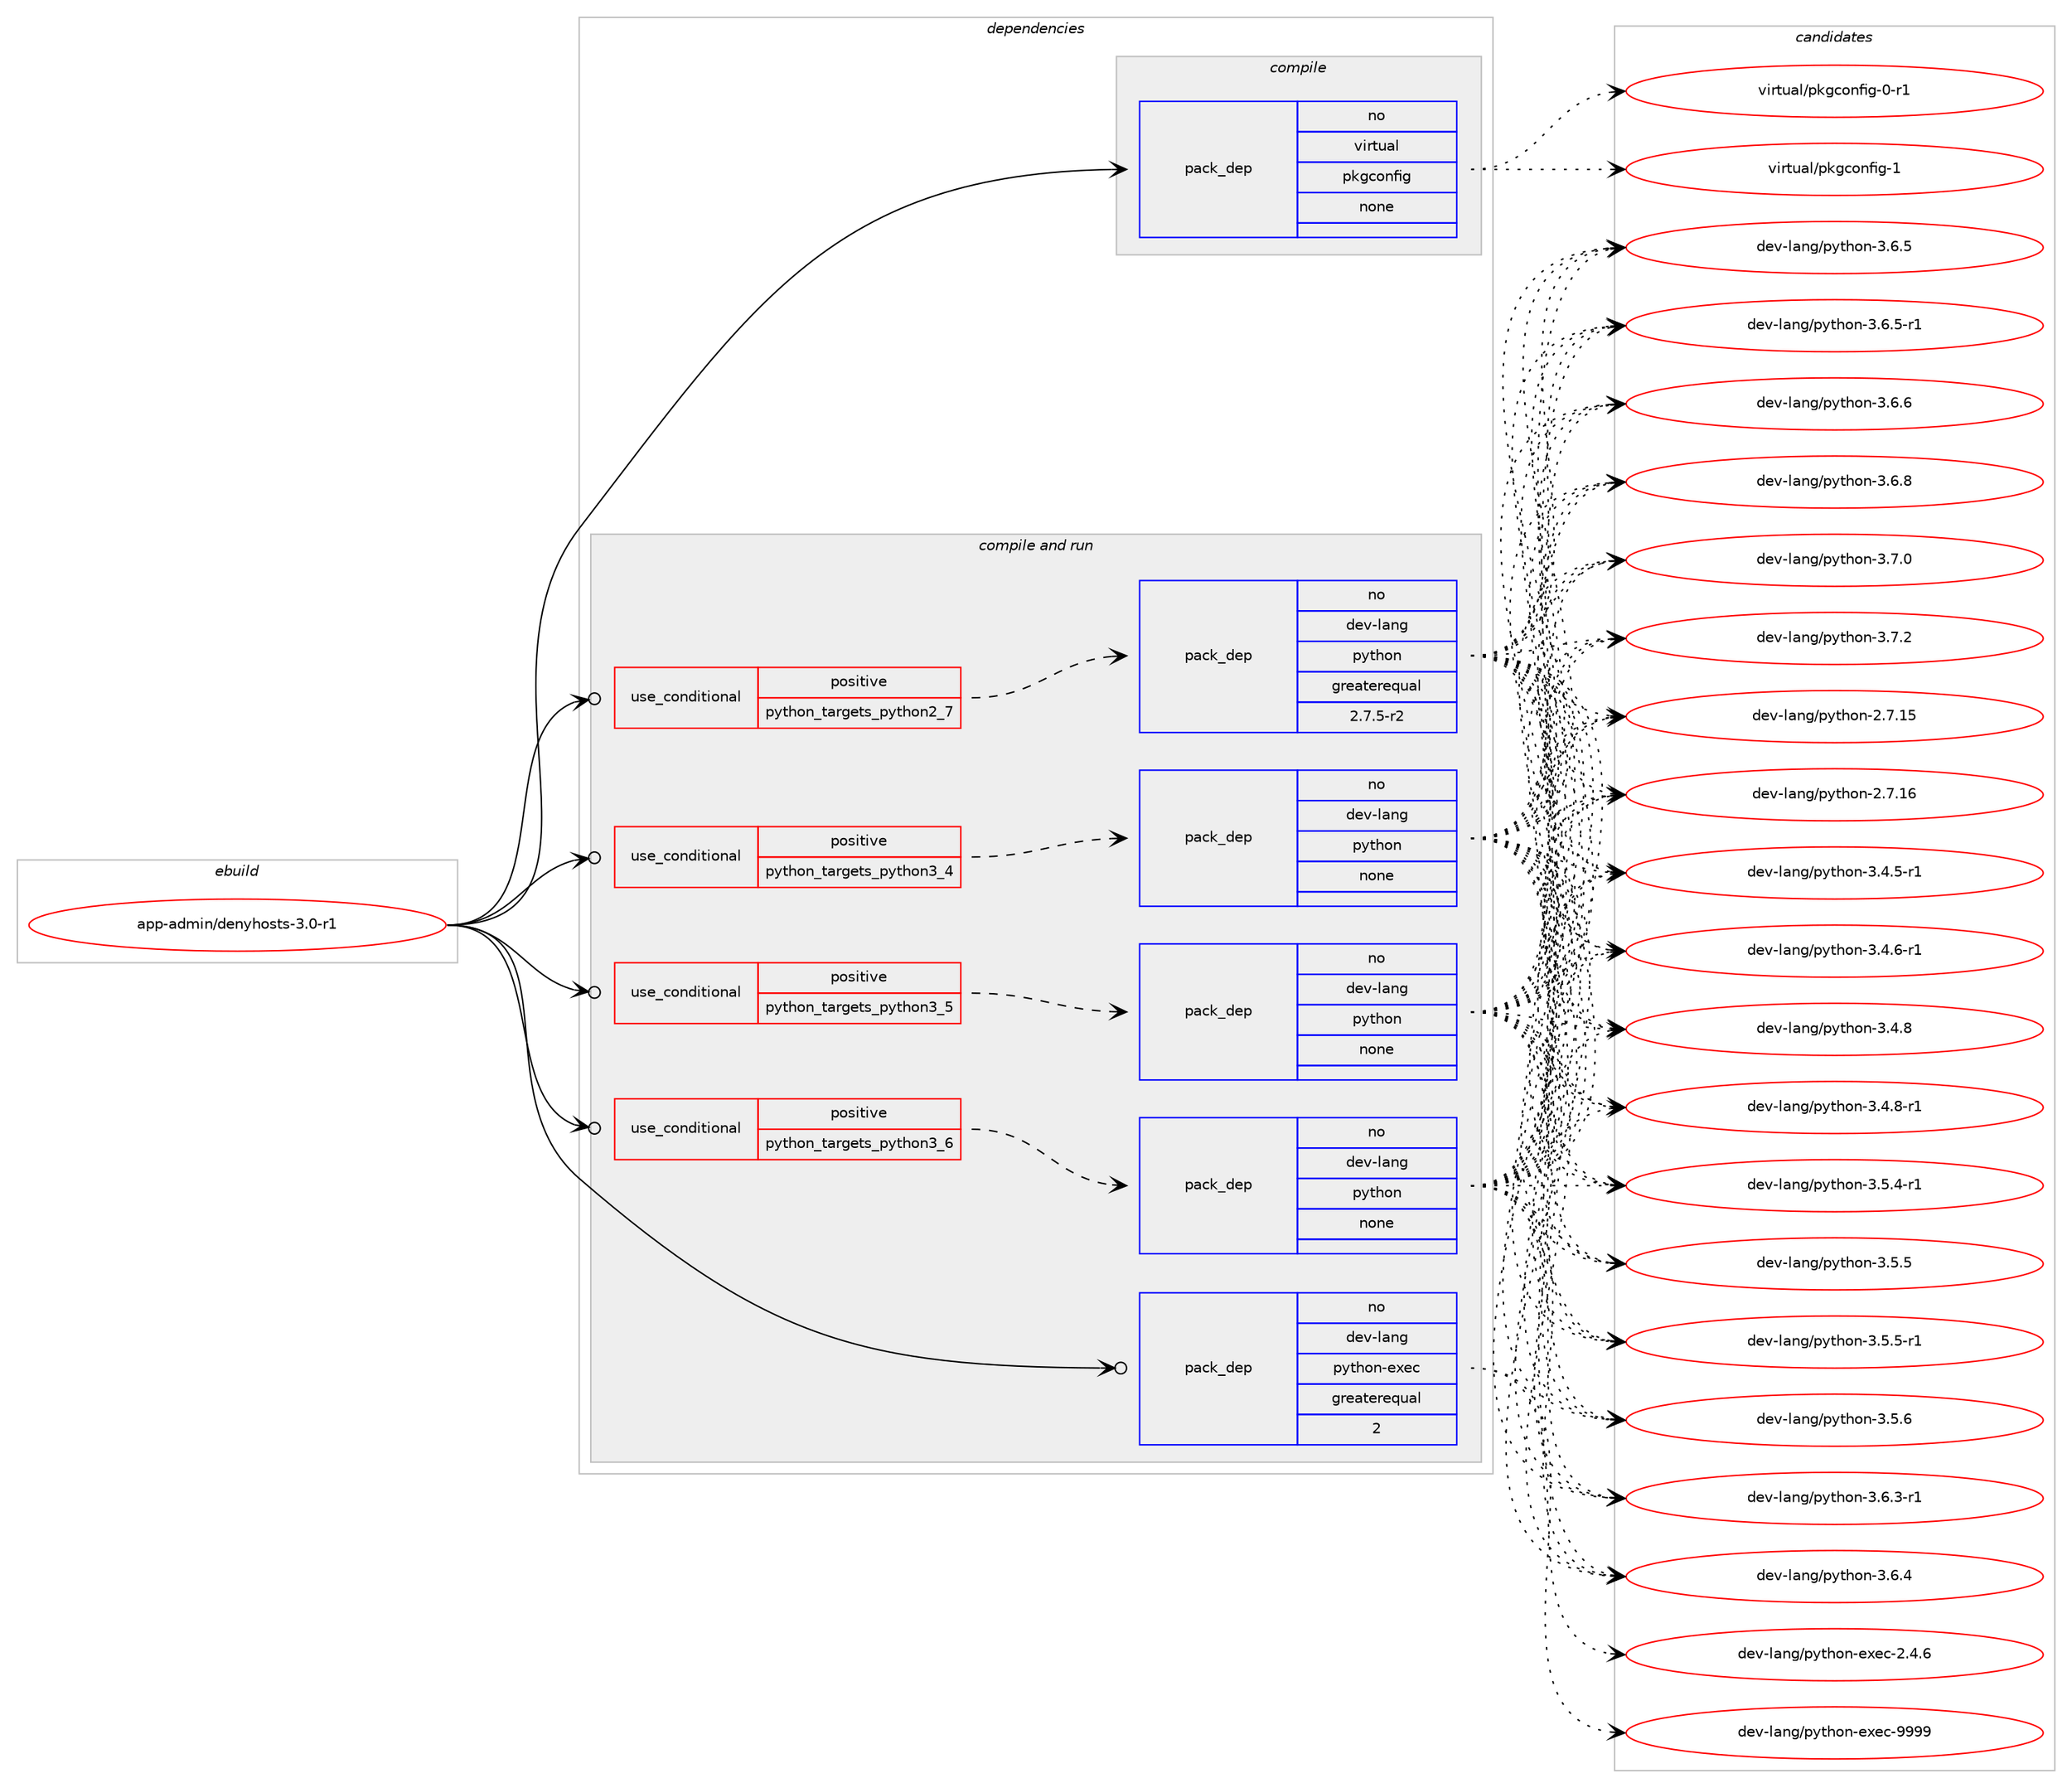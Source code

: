 digraph prolog {

# *************
# Graph options
# *************

newrank=true;
concentrate=true;
compound=true;
graph [rankdir=LR,fontname=Helvetica,fontsize=10,ranksep=1.5];#, ranksep=2.5, nodesep=0.2];
edge  [arrowhead=vee];
node  [fontname=Helvetica,fontsize=10];

# **********
# The ebuild
# **********

subgraph cluster_leftcol {
color=gray;
rank=same;
label=<<i>ebuild</i>>;
id [label="app-admin/denyhosts-3.0-r1", color=red, width=4, href="../app-admin/denyhosts-3.0-r1.svg"];
}

# ****************
# The dependencies
# ****************

subgraph cluster_midcol {
color=gray;
label=<<i>dependencies</i>>;
subgraph cluster_compile {
fillcolor="#eeeeee";
style=filled;
label=<<i>compile</i>>;
subgraph pack900207 {
dependency1264552 [label=<<TABLE BORDER="0" CELLBORDER="1" CELLSPACING="0" CELLPADDING="4" WIDTH="220"><TR><TD ROWSPAN="6" CELLPADDING="30">pack_dep</TD></TR><TR><TD WIDTH="110">no</TD></TR><TR><TD>virtual</TD></TR><TR><TD>pkgconfig</TD></TR><TR><TD>none</TD></TR><TR><TD></TD></TR></TABLE>>, shape=none, color=blue];
}
id:e -> dependency1264552:w [weight=20,style="solid",arrowhead="vee"];
}
subgraph cluster_compileandrun {
fillcolor="#eeeeee";
style=filled;
label=<<i>compile and run</i>>;
subgraph cond344753 {
dependency1264553 [label=<<TABLE BORDER="0" CELLBORDER="1" CELLSPACING="0" CELLPADDING="4"><TR><TD ROWSPAN="3" CELLPADDING="10">use_conditional</TD></TR><TR><TD>positive</TD></TR><TR><TD>python_targets_python2_7</TD></TR></TABLE>>, shape=none, color=red];
subgraph pack900208 {
dependency1264554 [label=<<TABLE BORDER="0" CELLBORDER="1" CELLSPACING="0" CELLPADDING="4" WIDTH="220"><TR><TD ROWSPAN="6" CELLPADDING="30">pack_dep</TD></TR><TR><TD WIDTH="110">no</TD></TR><TR><TD>dev-lang</TD></TR><TR><TD>python</TD></TR><TR><TD>greaterequal</TD></TR><TR><TD>2.7.5-r2</TD></TR></TABLE>>, shape=none, color=blue];
}
dependency1264553:e -> dependency1264554:w [weight=20,style="dashed",arrowhead="vee"];
}
id:e -> dependency1264553:w [weight=20,style="solid",arrowhead="odotvee"];
subgraph cond344754 {
dependency1264555 [label=<<TABLE BORDER="0" CELLBORDER="1" CELLSPACING="0" CELLPADDING="4"><TR><TD ROWSPAN="3" CELLPADDING="10">use_conditional</TD></TR><TR><TD>positive</TD></TR><TR><TD>python_targets_python3_4</TD></TR></TABLE>>, shape=none, color=red];
subgraph pack900209 {
dependency1264556 [label=<<TABLE BORDER="0" CELLBORDER="1" CELLSPACING="0" CELLPADDING="4" WIDTH="220"><TR><TD ROWSPAN="6" CELLPADDING="30">pack_dep</TD></TR><TR><TD WIDTH="110">no</TD></TR><TR><TD>dev-lang</TD></TR><TR><TD>python</TD></TR><TR><TD>none</TD></TR><TR><TD></TD></TR></TABLE>>, shape=none, color=blue];
}
dependency1264555:e -> dependency1264556:w [weight=20,style="dashed",arrowhead="vee"];
}
id:e -> dependency1264555:w [weight=20,style="solid",arrowhead="odotvee"];
subgraph cond344755 {
dependency1264557 [label=<<TABLE BORDER="0" CELLBORDER="1" CELLSPACING="0" CELLPADDING="4"><TR><TD ROWSPAN="3" CELLPADDING="10">use_conditional</TD></TR><TR><TD>positive</TD></TR><TR><TD>python_targets_python3_5</TD></TR></TABLE>>, shape=none, color=red];
subgraph pack900210 {
dependency1264558 [label=<<TABLE BORDER="0" CELLBORDER="1" CELLSPACING="0" CELLPADDING="4" WIDTH="220"><TR><TD ROWSPAN="6" CELLPADDING="30">pack_dep</TD></TR><TR><TD WIDTH="110">no</TD></TR><TR><TD>dev-lang</TD></TR><TR><TD>python</TD></TR><TR><TD>none</TD></TR><TR><TD></TD></TR></TABLE>>, shape=none, color=blue];
}
dependency1264557:e -> dependency1264558:w [weight=20,style="dashed",arrowhead="vee"];
}
id:e -> dependency1264557:w [weight=20,style="solid",arrowhead="odotvee"];
subgraph cond344756 {
dependency1264559 [label=<<TABLE BORDER="0" CELLBORDER="1" CELLSPACING="0" CELLPADDING="4"><TR><TD ROWSPAN="3" CELLPADDING="10">use_conditional</TD></TR><TR><TD>positive</TD></TR><TR><TD>python_targets_python3_6</TD></TR></TABLE>>, shape=none, color=red];
subgraph pack900211 {
dependency1264560 [label=<<TABLE BORDER="0" CELLBORDER="1" CELLSPACING="0" CELLPADDING="4" WIDTH="220"><TR><TD ROWSPAN="6" CELLPADDING="30">pack_dep</TD></TR><TR><TD WIDTH="110">no</TD></TR><TR><TD>dev-lang</TD></TR><TR><TD>python</TD></TR><TR><TD>none</TD></TR><TR><TD></TD></TR></TABLE>>, shape=none, color=blue];
}
dependency1264559:e -> dependency1264560:w [weight=20,style="dashed",arrowhead="vee"];
}
id:e -> dependency1264559:w [weight=20,style="solid",arrowhead="odotvee"];
subgraph pack900212 {
dependency1264561 [label=<<TABLE BORDER="0" CELLBORDER="1" CELLSPACING="0" CELLPADDING="4" WIDTH="220"><TR><TD ROWSPAN="6" CELLPADDING="30">pack_dep</TD></TR><TR><TD WIDTH="110">no</TD></TR><TR><TD>dev-lang</TD></TR><TR><TD>python-exec</TD></TR><TR><TD>greaterequal</TD></TR><TR><TD>2</TD></TR></TABLE>>, shape=none, color=blue];
}
id:e -> dependency1264561:w [weight=20,style="solid",arrowhead="odotvee"];
}
subgraph cluster_run {
fillcolor="#eeeeee";
style=filled;
label=<<i>run</i>>;
}
}

# **************
# The candidates
# **************

subgraph cluster_choices {
rank=same;
color=gray;
label=<<i>candidates</i>>;

subgraph choice900207 {
color=black;
nodesep=1;
choice11810511411611797108471121071039911111010210510345484511449 [label="virtual/pkgconfig-0-r1", color=red, width=4,href="../virtual/pkgconfig-0-r1.svg"];
choice1181051141161179710847112107103991111101021051034549 [label="virtual/pkgconfig-1", color=red, width=4,href="../virtual/pkgconfig-1.svg"];
dependency1264552:e -> choice11810511411611797108471121071039911111010210510345484511449:w [style=dotted,weight="100"];
dependency1264552:e -> choice1181051141161179710847112107103991111101021051034549:w [style=dotted,weight="100"];
}
subgraph choice900208 {
color=black;
nodesep=1;
choice10010111845108971101034711212111610411111045504655464953 [label="dev-lang/python-2.7.15", color=red, width=4,href="../dev-lang/python-2.7.15.svg"];
choice10010111845108971101034711212111610411111045504655464954 [label="dev-lang/python-2.7.16", color=red, width=4,href="../dev-lang/python-2.7.16.svg"];
choice1001011184510897110103471121211161041111104551465246534511449 [label="dev-lang/python-3.4.5-r1", color=red, width=4,href="../dev-lang/python-3.4.5-r1.svg"];
choice1001011184510897110103471121211161041111104551465246544511449 [label="dev-lang/python-3.4.6-r1", color=red, width=4,href="../dev-lang/python-3.4.6-r1.svg"];
choice100101118451089711010347112121116104111110455146524656 [label="dev-lang/python-3.4.8", color=red, width=4,href="../dev-lang/python-3.4.8.svg"];
choice1001011184510897110103471121211161041111104551465246564511449 [label="dev-lang/python-3.4.8-r1", color=red, width=4,href="../dev-lang/python-3.4.8-r1.svg"];
choice1001011184510897110103471121211161041111104551465346524511449 [label="dev-lang/python-3.5.4-r1", color=red, width=4,href="../dev-lang/python-3.5.4-r1.svg"];
choice100101118451089711010347112121116104111110455146534653 [label="dev-lang/python-3.5.5", color=red, width=4,href="../dev-lang/python-3.5.5.svg"];
choice1001011184510897110103471121211161041111104551465346534511449 [label="dev-lang/python-3.5.5-r1", color=red, width=4,href="../dev-lang/python-3.5.5-r1.svg"];
choice100101118451089711010347112121116104111110455146534654 [label="dev-lang/python-3.5.6", color=red, width=4,href="../dev-lang/python-3.5.6.svg"];
choice1001011184510897110103471121211161041111104551465446514511449 [label="dev-lang/python-3.6.3-r1", color=red, width=4,href="../dev-lang/python-3.6.3-r1.svg"];
choice100101118451089711010347112121116104111110455146544652 [label="dev-lang/python-3.6.4", color=red, width=4,href="../dev-lang/python-3.6.4.svg"];
choice100101118451089711010347112121116104111110455146544653 [label="dev-lang/python-3.6.5", color=red, width=4,href="../dev-lang/python-3.6.5.svg"];
choice1001011184510897110103471121211161041111104551465446534511449 [label="dev-lang/python-3.6.5-r1", color=red, width=4,href="../dev-lang/python-3.6.5-r1.svg"];
choice100101118451089711010347112121116104111110455146544654 [label="dev-lang/python-3.6.6", color=red, width=4,href="../dev-lang/python-3.6.6.svg"];
choice100101118451089711010347112121116104111110455146544656 [label="dev-lang/python-3.6.8", color=red, width=4,href="../dev-lang/python-3.6.8.svg"];
choice100101118451089711010347112121116104111110455146554648 [label="dev-lang/python-3.7.0", color=red, width=4,href="../dev-lang/python-3.7.0.svg"];
choice100101118451089711010347112121116104111110455146554650 [label="dev-lang/python-3.7.2", color=red, width=4,href="../dev-lang/python-3.7.2.svg"];
dependency1264554:e -> choice10010111845108971101034711212111610411111045504655464953:w [style=dotted,weight="100"];
dependency1264554:e -> choice10010111845108971101034711212111610411111045504655464954:w [style=dotted,weight="100"];
dependency1264554:e -> choice1001011184510897110103471121211161041111104551465246534511449:w [style=dotted,weight="100"];
dependency1264554:e -> choice1001011184510897110103471121211161041111104551465246544511449:w [style=dotted,weight="100"];
dependency1264554:e -> choice100101118451089711010347112121116104111110455146524656:w [style=dotted,weight="100"];
dependency1264554:e -> choice1001011184510897110103471121211161041111104551465246564511449:w [style=dotted,weight="100"];
dependency1264554:e -> choice1001011184510897110103471121211161041111104551465346524511449:w [style=dotted,weight="100"];
dependency1264554:e -> choice100101118451089711010347112121116104111110455146534653:w [style=dotted,weight="100"];
dependency1264554:e -> choice1001011184510897110103471121211161041111104551465346534511449:w [style=dotted,weight="100"];
dependency1264554:e -> choice100101118451089711010347112121116104111110455146534654:w [style=dotted,weight="100"];
dependency1264554:e -> choice1001011184510897110103471121211161041111104551465446514511449:w [style=dotted,weight="100"];
dependency1264554:e -> choice100101118451089711010347112121116104111110455146544652:w [style=dotted,weight="100"];
dependency1264554:e -> choice100101118451089711010347112121116104111110455146544653:w [style=dotted,weight="100"];
dependency1264554:e -> choice1001011184510897110103471121211161041111104551465446534511449:w [style=dotted,weight="100"];
dependency1264554:e -> choice100101118451089711010347112121116104111110455146544654:w [style=dotted,weight="100"];
dependency1264554:e -> choice100101118451089711010347112121116104111110455146544656:w [style=dotted,weight="100"];
dependency1264554:e -> choice100101118451089711010347112121116104111110455146554648:w [style=dotted,weight="100"];
dependency1264554:e -> choice100101118451089711010347112121116104111110455146554650:w [style=dotted,weight="100"];
}
subgraph choice900209 {
color=black;
nodesep=1;
choice10010111845108971101034711212111610411111045504655464953 [label="dev-lang/python-2.7.15", color=red, width=4,href="../dev-lang/python-2.7.15.svg"];
choice10010111845108971101034711212111610411111045504655464954 [label="dev-lang/python-2.7.16", color=red, width=4,href="../dev-lang/python-2.7.16.svg"];
choice1001011184510897110103471121211161041111104551465246534511449 [label="dev-lang/python-3.4.5-r1", color=red, width=4,href="../dev-lang/python-3.4.5-r1.svg"];
choice1001011184510897110103471121211161041111104551465246544511449 [label="dev-lang/python-3.4.6-r1", color=red, width=4,href="../dev-lang/python-3.4.6-r1.svg"];
choice100101118451089711010347112121116104111110455146524656 [label="dev-lang/python-3.4.8", color=red, width=4,href="../dev-lang/python-3.4.8.svg"];
choice1001011184510897110103471121211161041111104551465246564511449 [label="dev-lang/python-3.4.8-r1", color=red, width=4,href="../dev-lang/python-3.4.8-r1.svg"];
choice1001011184510897110103471121211161041111104551465346524511449 [label="dev-lang/python-3.5.4-r1", color=red, width=4,href="../dev-lang/python-3.5.4-r1.svg"];
choice100101118451089711010347112121116104111110455146534653 [label="dev-lang/python-3.5.5", color=red, width=4,href="../dev-lang/python-3.5.5.svg"];
choice1001011184510897110103471121211161041111104551465346534511449 [label="dev-lang/python-3.5.5-r1", color=red, width=4,href="../dev-lang/python-3.5.5-r1.svg"];
choice100101118451089711010347112121116104111110455146534654 [label="dev-lang/python-3.5.6", color=red, width=4,href="../dev-lang/python-3.5.6.svg"];
choice1001011184510897110103471121211161041111104551465446514511449 [label="dev-lang/python-3.6.3-r1", color=red, width=4,href="../dev-lang/python-3.6.3-r1.svg"];
choice100101118451089711010347112121116104111110455146544652 [label="dev-lang/python-3.6.4", color=red, width=4,href="../dev-lang/python-3.6.4.svg"];
choice100101118451089711010347112121116104111110455146544653 [label="dev-lang/python-3.6.5", color=red, width=4,href="../dev-lang/python-3.6.5.svg"];
choice1001011184510897110103471121211161041111104551465446534511449 [label="dev-lang/python-3.6.5-r1", color=red, width=4,href="../dev-lang/python-3.6.5-r1.svg"];
choice100101118451089711010347112121116104111110455146544654 [label="dev-lang/python-3.6.6", color=red, width=4,href="../dev-lang/python-3.6.6.svg"];
choice100101118451089711010347112121116104111110455146544656 [label="dev-lang/python-3.6.8", color=red, width=4,href="../dev-lang/python-3.6.8.svg"];
choice100101118451089711010347112121116104111110455146554648 [label="dev-lang/python-3.7.0", color=red, width=4,href="../dev-lang/python-3.7.0.svg"];
choice100101118451089711010347112121116104111110455146554650 [label="dev-lang/python-3.7.2", color=red, width=4,href="../dev-lang/python-3.7.2.svg"];
dependency1264556:e -> choice10010111845108971101034711212111610411111045504655464953:w [style=dotted,weight="100"];
dependency1264556:e -> choice10010111845108971101034711212111610411111045504655464954:w [style=dotted,weight="100"];
dependency1264556:e -> choice1001011184510897110103471121211161041111104551465246534511449:w [style=dotted,weight="100"];
dependency1264556:e -> choice1001011184510897110103471121211161041111104551465246544511449:w [style=dotted,weight="100"];
dependency1264556:e -> choice100101118451089711010347112121116104111110455146524656:w [style=dotted,weight="100"];
dependency1264556:e -> choice1001011184510897110103471121211161041111104551465246564511449:w [style=dotted,weight="100"];
dependency1264556:e -> choice1001011184510897110103471121211161041111104551465346524511449:w [style=dotted,weight="100"];
dependency1264556:e -> choice100101118451089711010347112121116104111110455146534653:w [style=dotted,weight="100"];
dependency1264556:e -> choice1001011184510897110103471121211161041111104551465346534511449:w [style=dotted,weight="100"];
dependency1264556:e -> choice100101118451089711010347112121116104111110455146534654:w [style=dotted,weight="100"];
dependency1264556:e -> choice1001011184510897110103471121211161041111104551465446514511449:w [style=dotted,weight="100"];
dependency1264556:e -> choice100101118451089711010347112121116104111110455146544652:w [style=dotted,weight="100"];
dependency1264556:e -> choice100101118451089711010347112121116104111110455146544653:w [style=dotted,weight="100"];
dependency1264556:e -> choice1001011184510897110103471121211161041111104551465446534511449:w [style=dotted,weight="100"];
dependency1264556:e -> choice100101118451089711010347112121116104111110455146544654:w [style=dotted,weight="100"];
dependency1264556:e -> choice100101118451089711010347112121116104111110455146544656:w [style=dotted,weight="100"];
dependency1264556:e -> choice100101118451089711010347112121116104111110455146554648:w [style=dotted,weight="100"];
dependency1264556:e -> choice100101118451089711010347112121116104111110455146554650:w [style=dotted,weight="100"];
}
subgraph choice900210 {
color=black;
nodesep=1;
choice10010111845108971101034711212111610411111045504655464953 [label="dev-lang/python-2.7.15", color=red, width=4,href="../dev-lang/python-2.7.15.svg"];
choice10010111845108971101034711212111610411111045504655464954 [label="dev-lang/python-2.7.16", color=red, width=4,href="../dev-lang/python-2.7.16.svg"];
choice1001011184510897110103471121211161041111104551465246534511449 [label="dev-lang/python-3.4.5-r1", color=red, width=4,href="../dev-lang/python-3.4.5-r1.svg"];
choice1001011184510897110103471121211161041111104551465246544511449 [label="dev-lang/python-3.4.6-r1", color=red, width=4,href="../dev-lang/python-3.4.6-r1.svg"];
choice100101118451089711010347112121116104111110455146524656 [label="dev-lang/python-3.4.8", color=red, width=4,href="../dev-lang/python-3.4.8.svg"];
choice1001011184510897110103471121211161041111104551465246564511449 [label="dev-lang/python-3.4.8-r1", color=red, width=4,href="../dev-lang/python-3.4.8-r1.svg"];
choice1001011184510897110103471121211161041111104551465346524511449 [label="dev-lang/python-3.5.4-r1", color=red, width=4,href="../dev-lang/python-3.5.4-r1.svg"];
choice100101118451089711010347112121116104111110455146534653 [label="dev-lang/python-3.5.5", color=red, width=4,href="../dev-lang/python-3.5.5.svg"];
choice1001011184510897110103471121211161041111104551465346534511449 [label="dev-lang/python-3.5.5-r1", color=red, width=4,href="../dev-lang/python-3.5.5-r1.svg"];
choice100101118451089711010347112121116104111110455146534654 [label="dev-lang/python-3.5.6", color=red, width=4,href="../dev-lang/python-3.5.6.svg"];
choice1001011184510897110103471121211161041111104551465446514511449 [label="dev-lang/python-3.6.3-r1", color=red, width=4,href="../dev-lang/python-3.6.3-r1.svg"];
choice100101118451089711010347112121116104111110455146544652 [label="dev-lang/python-3.6.4", color=red, width=4,href="../dev-lang/python-3.6.4.svg"];
choice100101118451089711010347112121116104111110455146544653 [label="dev-lang/python-3.6.5", color=red, width=4,href="../dev-lang/python-3.6.5.svg"];
choice1001011184510897110103471121211161041111104551465446534511449 [label="dev-lang/python-3.6.5-r1", color=red, width=4,href="../dev-lang/python-3.6.5-r1.svg"];
choice100101118451089711010347112121116104111110455146544654 [label="dev-lang/python-3.6.6", color=red, width=4,href="../dev-lang/python-3.6.6.svg"];
choice100101118451089711010347112121116104111110455146544656 [label="dev-lang/python-3.6.8", color=red, width=4,href="../dev-lang/python-3.6.8.svg"];
choice100101118451089711010347112121116104111110455146554648 [label="dev-lang/python-3.7.0", color=red, width=4,href="../dev-lang/python-3.7.0.svg"];
choice100101118451089711010347112121116104111110455146554650 [label="dev-lang/python-3.7.2", color=red, width=4,href="../dev-lang/python-3.7.2.svg"];
dependency1264558:e -> choice10010111845108971101034711212111610411111045504655464953:w [style=dotted,weight="100"];
dependency1264558:e -> choice10010111845108971101034711212111610411111045504655464954:w [style=dotted,weight="100"];
dependency1264558:e -> choice1001011184510897110103471121211161041111104551465246534511449:w [style=dotted,weight="100"];
dependency1264558:e -> choice1001011184510897110103471121211161041111104551465246544511449:w [style=dotted,weight="100"];
dependency1264558:e -> choice100101118451089711010347112121116104111110455146524656:w [style=dotted,weight="100"];
dependency1264558:e -> choice1001011184510897110103471121211161041111104551465246564511449:w [style=dotted,weight="100"];
dependency1264558:e -> choice1001011184510897110103471121211161041111104551465346524511449:w [style=dotted,weight="100"];
dependency1264558:e -> choice100101118451089711010347112121116104111110455146534653:w [style=dotted,weight="100"];
dependency1264558:e -> choice1001011184510897110103471121211161041111104551465346534511449:w [style=dotted,weight="100"];
dependency1264558:e -> choice100101118451089711010347112121116104111110455146534654:w [style=dotted,weight="100"];
dependency1264558:e -> choice1001011184510897110103471121211161041111104551465446514511449:w [style=dotted,weight="100"];
dependency1264558:e -> choice100101118451089711010347112121116104111110455146544652:w [style=dotted,weight="100"];
dependency1264558:e -> choice100101118451089711010347112121116104111110455146544653:w [style=dotted,weight="100"];
dependency1264558:e -> choice1001011184510897110103471121211161041111104551465446534511449:w [style=dotted,weight="100"];
dependency1264558:e -> choice100101118451089711010347112121116104111110455146544654:w [style=dotted,weight="100"];
dependency1264558:e -> choice100101118451089711010347112121116104111110455146544656:w [style=dotted,weight="100"];
dependency1264558:e -> choice100101118451089711010347112121116104111110455146554648:w [style=dotted,weight="100"];
dependency1264558:e -> choice100101118451089711010347112121116104111110455146554650:w [style=dotted,weight="100"];
}
subgraph choice900211 {
color=black;
nodesep=1;
choice10010111845108971101034711212111610411111045504655464953 [label="dev-lang/python-2.7.15", color=red, width=4,href="../dev-lang/python-2.7.15.svg"];
choice10010111845108971101034711212111610411111045504655464954 [label="dev-lang/python-2.7.16", color=red, width=4,href="../dev-lang/python-2.7.16.svg"];
choice1001011184510897110103471121211161041111104551465246534511449 [label="dev-lang/python-3.4.5-r1", color=red, width=4,href="../dev-lang/python-3.4.5-r1.svg"];
choice1001011184510897110103471121211161041111104551465246544511449 [label="dev-lang/python-3.4.6-r1", color=red, width=4,href="../dev-lang/python-3.4.6-r1.svg"];
choice100101118451089711010347112121116104111110455146524656 [label="dev-lang/python-3.4.8", color=red, width=4,href="../dev-lang/python-3.4.8.svg"];
choice1001011184510897110103471121211161041111104551465246564511449 [label="dev-lang/python-3.4.8-r1", color=red, width=4,href="../dev-lang/python-3.4.8-r1.svg"];
choice1001011184510897110103471121211161041111104551465346524511449 [label="dev-lang/python-3.5.4-r1", color=red, width=4,href="../dev-lang/python-3.5.4-r1.svg"];
choice100101118451089711010347112121116104111110455146534653 [label="dev-lang/python-3.5.5", color=red, width=4,href="../dev-lang/python-3.5.5.svg"];
choice1001011184510897110103471121211161041111104551465346534511449 [label="dev-lang/python-3.5.5-r1", color=red, width=4,href="../dev-lang/python-3.5.5-r1.svg"];
choice100101118451089711010347112121116104111110455146534654 [label="dev-lang/python-3.5.6", color=red, width=4,href="../dev-lang/python-3.5.6.svg"];
choice1001011184510897110103471121211161041111104551465446514511449 [label="dev-lang/python-3.6.3-r1", color=red, width=4,href="../dev-lang/python-3.6.3-r1.svg"];
choice100101118451089711010347112121116104111110455146544652 [label="dev-lang/python-3.6.4", color=red, width=4,href="../dev-lang/python-3.6.4.svg"];
choice100101118451089711010347112121116104111110455146544653 [label="dev-lang/python-3.6.5", color=red, width=4,href="../dev-lang/python-3.6.5.svg"];
choice1001011184510897110103471121211161041111104551465446534511449 [label="dev-lang/python-3.6.5-r1", color=red, width=4,href="../dev-lang/python-3.6.5-r1.svg"];
choice100101118451089711010347112121116104111110455146544654 [label="dev-lang/python-3.6.6", color=red, width=4,href="../dev-lang/python-3.6.6.svg"];
choice100101118451089711010347112121116104111110455146544656 [label="dev-lang/python-3.6.8", color=red, width=4,href="../dev-lang/python-3.6.8.svg"];
choice100101118451089711010347112121116104111110455146554648 [label="dev-lang/python-3.7.0", color=red, width=4,href="../dev-lang/python-3.7.0.svg"];
choice100101118451089711010347112121116104111110455146554650 [label="dev-lang/python-3.7.2", color=red, width=4,href="../dev-lang/python-3.7.2.svg"];
dependency1264560:e -> choice10010111845108971101034711212111610411111045504655464953:w [style=dotted,weight="100"];
dependency1264560:e -> choice10010111845108971101034711212111610411111045504655464954:w [style=dotted,weight="100"];
dependency1264560:e -> choice1001011184510897110103471121211161041111104551465246534511449:w [style=dotted,weight="100"];
dependency1264560:e -> choice1001011184510897110103471121211161041111104551465246544511449:w [style=dotted,weight="100"];
dependency1264560:e -> choice100101118451089711010347112121116104111110455146524656:w [style=dotted,weight="100"];
dependency1264560:e -> choice1001011184510897110103471121211161041111104551465246564511449:w [style=dotted,weight="100"];
dependency1264560:e -> choice1001011184510897110103471121211161041111104551465346524511449:w [style=dotted,weight="100"];
dependency1264560:e -> choice100101118451089711010347112121116104111110455146534653:w [style=dotted,weight="100"];
dependency1264560:e -> choice1001011184510897110103471121211161041111104551465346534511449:w [style=dotted,weight="100"];
dependency1264560:e -> choice100101118451089711010347112121116104111110455146534654:w [style=dotted,weight="100"];
dependency1264560:e -> choice1001011184510897110103471121211161041111104551465446514511449:w [style=dotted,weight="100"];
dependency1264560:e -> choice100101118451089711010347112121116104111110455146544652:w [style=dotted,weight="100"];
dependency1264560:e -> choice100101118451089711010347112121116104111110455146544653:w [style=dotted,weight="100"];
dependency1264560:e -> choice1001011184510897110103471121211161041111104551465446534511449:w [style=dotted,weight="100"];
dependency1264560:e -> choice100101118451089711010347112121116104111110455146544654:w [style=dotted,weight="100"];
dependency1264560:e -> choice100101118451089711010347112121116104111110455146544656:w [style=dotted,weight="100"];
dependency1264560:e -> choice100101118451089711010347112121116104111110455146554648:w [style=dotted,weight="100"];
dependency1264560:e -> choice100101118451089711010347112121116104111110455146554650:w [style=dotted,weight="100"];
}
subgraph choice900212 {
color=black;
nodesep=1;
choice1001011184510897110103471121211161041111104510112010199455046524654 [label="dev-lang/python-exec-2.4.6", color=red, width=4,href="../dev-lang/python-exec-2.4.6.svg"];
choice10010111845108971101034711212111610411111045101120101994557575757 [label="dev-lang/python-exec-9999", color=red, width=4,href="../dev-lang/python-exec-9999.svg"];
dependency1264561:e -> choice1001011184510897110103471121211161041111104510112010199455046524654:w [style=dotted,weight="100"];
dependency1264561:e -> choice10010111845108971101034711212111610411111045101120101994557575757:w [style=dotted,weight="100"];
}
}

}
